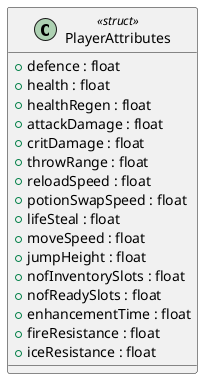 @startuml
class PlayerAttributes <<struct>> {
    + defence : float
    + health : float
    + healthRegen : float
    + attackDamage : float
    + critDamage : float
    + throwRange : float
    + reloadSpeed : float
    + potionSwapSpeed : float
    + lifeSteal : float
    + moveSpeed : float
    + jumpHeight : float
    + nofInventorySlots : float
    + nofReadySlots : float
    + enhancementTime : float
    + fireResistance : float
    + iceResistance : float
}
@enduml
